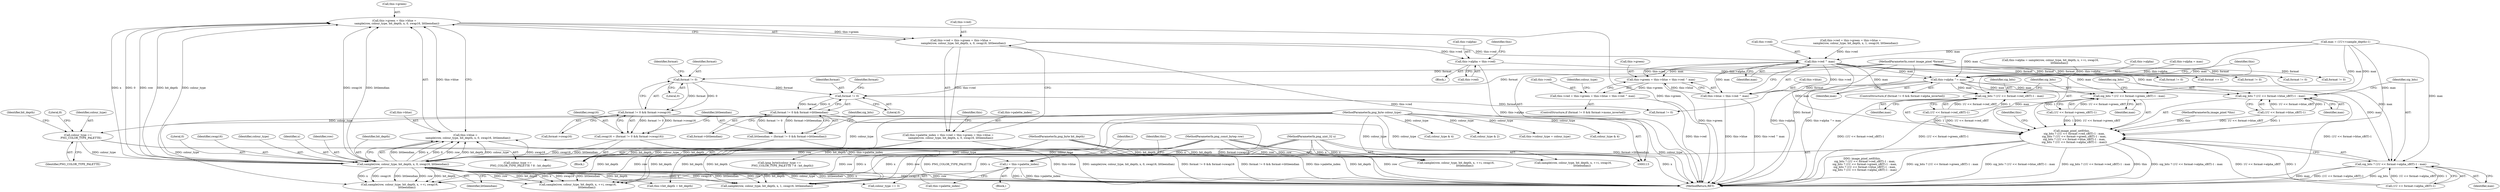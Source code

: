 digraph "0_Android_9d4853418ab2f754c2b63e091c29c5529b8b86ca_51@pointer" {
"1000179" [label="(Call,this->green = this->blue =\n      sample(row, colour_type, bit_depth, x, 0, swap16, littleendian))"];
"1000183" [label="(Call,this->blue =\n      sample(row, colour_type, bit_depth, x, 0, swap16, littleendian))"];
"1000187" [label="(Call,sample(row, colour_type, bit_depth, x, 0, swap16, littleendian))"];
"1000115" [label="(MethodParameterIn,png_const_bytep row)"];
"1000128" [label="(Call,colour_type ==\n       PNG_COLOR_TYPE_PALETTE)"];
"1000116" [label="(MethodParameterIn,png_byte colour_type)"];
"1000117" [label="(MethodParameterIn,png_byte bit_depth)"];
"1000118" [label="(MethodParameterIn,png_uint_32 x)"];
"1000142" [label="(Call,swap16 = (format != 0 && format->swap16))"];
"1000144" [label="(Call,format != 0 && format->swap16)"];
"1000145" [label="(Call,format != 0)"];
"1000120" [label="(MethodParameterIn,const image_pixel *format)"];
"1000152" [label="(Call,littleendian = (format != 0 && format->littleendian))"];
"1000154" [label="(Call,format != 0 && format->littleendian)"];
"1000155" [label="(Call,format != 0)"];
"1000175" [label="(Call,this->red = this->green = this->blue =\n      sample(row, colour_type, bit_depth, x, 0, swap16, littleendian))"];
"1000171" [label="(Call,this->palette_index = this->red = this->green = this->blue =\n      sample(row, colour_type, bit_depth, x, 0, swap16, littleendian))"];
"1000228" [label="(Call,i = this->palette_index)"];
"1000290" [label="(Call,this->alpha = this->red)"];
"1000440" [label="(Call,this->alpha ^= max)"];
"1000445" [label="(Call,image_pixel_setf(this,\n      sig_bits ? (1U << format->red_sBIT)-1 : max,\n      sig_bits ? (1U << format->green_sBIT)-1 : max,\n      sig_bits ? (1U << format->blue_sBIT)-1 : max,\n      sig_bits ? (1U << format->alpha_sBIT)-1 : max))"];
"1000447" [label="(Call,sig_bits ? (1U << format->red_sBIT)-1 : max)"];
"1000457" [label="(Call,sig_bits ? (1U << format->green_sBIT)-1 : max)"];
"1000467" [label="(Call,sig_bits ? (1U << format->blue_sBIT)-1 : max)"];
"1000477" [label="(Call,sig_bits ? (1U << format->alpha_sBIT)-1 : max)"];
"1000398" [label="(Call,this->red ^ max)"];
"1000390" [label="(Call,this->green = this->blue = this->red ^ max)"];
"1000386" [label="(Call,this->red = this->green = this->blue = this->red ^ max)"];
"1000394" [label="(Call,this->blue = this->red ^ max)"];
"1000175" [label="(Call,this->red = this->green = this->blue =\n      sample(row, colour_type, bit_depth, x, 0, swap16, littleendian))"];
"1000354" [label="(Call,sample(row, colour_type, bit_depth, x, ++i, swap16,\n                     littleendian))"];
"1000195" [label="(Call,this->alpha = max)"];
"1000228" [label="(Call,i = this->palette_index)"];
"1000180" [label="(Call,this->green)"];
"1000449" [label="(Call,(1U << format->red_sBIT)-1)"];
"1000142" [label="(Call,swap16 = (format != 0 && format->swap16))"];
"1000468" [label="(Identifier,sig_bits)"];
"1000153" [label="(Identifier,littleendian)"];
"1000235" [label="(Identifier,this)"];
"1000155" [label="(Call,format != 0)"];
"1000386" [label="(Call,this->red = this->green = this->blue = this->red ^ max)"];
"1000456" [label="(Identifier,max)"];
"1000447" [label="(Call,sig_bits ? (1U << format->red_sBIT)-1 : max)"];
"1000478" [label="(Identifier,sig_bits)"];
"1000192" [label="(Literal,0)"];
"1000458" [label="(Identifier,sig_bits)"];
"1000378" [label="(ControlStructure,if (format != 0 && format->mono_inverted))"];
"1000394" [label="(Call,this->blue = this->red ^ max)"];
"1000145" [label="(Call,format != 0)"];
"1000486" [label="(Identifier,max)"];
"1000193" [label="(Identifier,swap16)"];
"1000189" [label="(Identifier,colour_type)"];
"1000368" [label="(Call,sample(row, colour_type, bit_depth, x, ++i, swap16,\n                     littleendian))"];
"1000114" [label="(MethodParameterIn,image_pixel *this)"];
"1000121" [label="(Block,)"];
"1000477" [label="(Call,sig_bits ? (1U << format->alpha_sBIT)-1 : max)"];
"1000194" [label="(Identifier,littleendian)"];
"1000226" [label="(Block,)"];
"1000391" [label="(Call,this->green)"];
"1000344" [label="(Call,format != 0)"];
"1000445" [label="(Call,image_pixel_setf(this,\n      sig_bits ? (1U << format->red_sBIT)-1 : max,\n      sig_bits ? (1U << format->green_sBIT)-1 : max,\n      sig_bits ? (1U << format->blue_sBIT)-1 : max,\n      sig_bits ? (1U << format->alpha_sBIT)-1 : max))"];
"1000183" [label="(Call,this->blue =\n      sample(row, colour_type, bit_depth, x, 0, swap16, littleendian))"];
"1000156" [label="(Identifier,format)"];
"1000163" [label="(Identifier,sig_bits)"];
"1000118" [label="(MethodParameterIn,png_uint_32 x)"];
"1000405" [label="(Call,colour_type & 4)"];
"1000325" [label="(Call,colour_type & 2)"];
"1000129" [label="(Identifier,colour_type)"];
"1000176" [label="(Call,this->red)"];
"1000147" [label="(Literal,0)"];
"1000469" [label="(Call,(1U << format->blue_sBIT)-1)"];
"1000229" [label="(Identifier,i)"];
"1000134" [label="(Call,max = (1U<<sample_depth)-1)"];
"1000542" [label="(MethodReturn,RET)"];
"1000128" [label="(Call,colour_type ==\n       PNG_COLOR_TYPE_PALETTE)"];
"1000152" [label="(Call,littleendian = (format != 0 && format->littleendian))"];
"1000489" [label="(Identifier,this)"];
"1000132" [label="(Identifier,bit_depth)"];
"1000158" [label="(Call,format->littleendian)"];
"1000116" [label="(MethodParameterIn,png_byte colour_type)"];
"1000191" [label="(Identifier,x)"];
"1000171" [label="(Call,this->palette_index = this->red = this->green = this->blue =\n      sample(row, colour_type, bit_depth, x, 0, swap16, littleendian))"];
"1000188" [label="(Identifier,row)"];
"1000143" [label="(Identifier,swap16)"];
"1000432" [label="(ControlStructure,if (format != 0 && format->alpha_inverted))"];
"1000459" [label="(Call,(1U << format->green_sBIT)-1)"];
"1000154" [label="(Call,format != 0 && format->littleendian)"];
"1000117" [label="(MethodParameterIn,png_byte bit_depth)"];
"1000283" [label="(Call,format != 0)"];
"1000457" [label="(Call,sig_bits ? (1U << format->green_sBIT)-1 : max)"];
"1000412" [label="(Call,format == 0)"];
"1000387" [label="(Call,this->red)"];
"1000466" [label="(Identifier,max)"];
"1000395" [label="(Call,this->blue)"];
"1000165" [label="(Call,format != 0)"];
"1000197" [label="(Identifier,this)"];
"1000149" [label="(Identifier,format)"];
"1000492" [label="(Call,this->bit_depth = bit_depth)"];
"1000187" [label="(Call,sample(row, colour_type, bit_depth, x, 0, swap16, littleendian))"];
"1000479" [label="(Call,(1U << format->alpha_sBIT)-1)"];
"1000333" [label="(Call,sample(row, colour_type, bit_depth, x, ++i, swap16,\n                 littleendian))"];
"1000127" [label="(Call,colour_type ==\n       PNG_COLOR_TYPE_PALETTE ? 8 : bit_depth)"];
"1000148" [label="(Call,format->swap16)"];
"1000390" [label="(Call,this->green = this->blue = this->red ^ max)"];
"1000289" [label="(Block,)"];
"1000487" [label="(Call,this->colour_type = colour_type)"];
"1000146" [label="(Identifier,format)"];
"1000380" [label="(Call,format != 0)"];
"1000476" [label="(Identifier,max)"];
"1000299" [label="(Identifier,this)"];
"1000291" [label="(Call,this->alpha)"];
"1000190" [label="(Identifier,bit_depth)"];
"1000399" [label="(Call,this->red)"];
"1000446" [label="(Identifier,this)"];
"1000144" [label="(Call,format != 0 && format->swap16)"];
"1000157" [label="(Literal,0)"];
"1000294" [label="(Call,this->red)"];
"1000115" [label="(MethodParameterIn,png_const_bytep row)"];
"1000301" [label="(Call,this->red = this->green = this->blue =\n            sample(row, colour_type, bit_depth, x, 1, swap16, littleendian))"];
"1000440" [label="(Call,this->alpha ^= max)"];
"1000467" [label="(Call,sig_bits ? (1U << format->blue_sBIT)-1 : max)"];
"1000406" [label="(Identifier,colour_type)"];
"1000131" [label="(Literal,8)"];
"1000290" [label="(Call,this->alpha = this->red)"];
"1000230" [label="(Call,this->palette_index)"];
"1000313" [label="(Call,sample(row, colour_type, bit_depth, x, 1, swap16, littleendian))"];
"1000184" [label="(Call,this->blue)"];
"1000448" [label="(Identifier,sig_bits)"];
"1000423" [label="(Call,sample(row, colour_type, bit_depth, x, ++i, swap16,\n                     littleendian))"];
"1000398" [label="(Call,this->red ^ max)"];
"1000125" [label="(Call,(png_byte)(colour_type ==\n       PNG_COLOR_TYPE_PALETTE ? 8 : bit_depth))"];
"1000120" [label="(MethodParameterIn,const image_pixel *format)"];
"1000419" [label="(Call,this->alpha = sample(row, colour_type, bit_depth, x, ++i, swap16,\n                     littleendian))"];
"1000444" [label="(Identifier,max)"];
"1000278" [label="(Call,colour_type & 4)"];
"1000130" [label="(Identifier,PNG_COLOR_TYPE_PALETTE)"];
"1000159" [label="(Identifier,format)"];
"1000434" [label="(Call,format != 0)"];
"1000402" [label="(Identifier,max)"];
"1000218" [label="(Call,colour_type == 3)"];
"1000179" [label="(Call,this->green = this->blue =\n      sample(row, colour_type, bit_depth, x, 0, swap16, littleendian))"];
"1000172" [label="(Call,this->palette_index)"];
"1000441" [label="(Call,this->alpha)"];
"1000179" -> "1000175"  [label="AST: "];
"1000179" -> "1000183"  [label="CFG: "];
"1000180" -> "1000179"  [label="AST: "];
"1000183" -> "1000179"  [label="AST: "];
"1000175" -> "1000179"  [label="CFG: "];
"1000179" -> "1000542"  [label="DDG: this->green"];
"1000179" -> "1000175"  [label="DDG: this->green"];
"1000183" -> "1000179"  [label="DDG: this->blue"];
"1000187" -> "1000179"  [label="DDG: littleendian"];
"1000187" -> "1000179"  [label="DDG: x"];
"1000187" -> "1000179"  [label="DDG: 0"];
"1000187" -> "1000179"  [label="DDG: row"];
"1000187" -> "1000179"  [label="DDG: bit_depth"];
"1000187" -> "1000179"  [label="DDG: colour_type"];
"1000187" -> "1000179"  [label="DDG: swap16"];
"1000183" -> "1000187"  [label="CFG: "];
"1000184" -> "1000183"  [label="AST: "];
"1000187" -> "1000183"  [label="AST: "];
"1000183" -> "1000542"  [label="DDG: sample(row, colour_type, bit_depth, x, 0, swap16, littleendian)"];
"1000183" -> "1000542"  [label="DDG: this->blue"];
"1000187" -> "1000183"  [label="DDG: littleendian"];
"1000187" -> "1000183"  [label="DDG: x"];
"1000187" -> "1000183"  [label="DDG: 0"];
"1000187" -> "1000183"  [label="DDG: row"];
"1000187" -> "1000183"  [label="DDG: bit_depth"];
"1000187" -> "1000183"  [label="DDG: colour_type"];
"1000187" -> "1000183"  [label="DDG: swap16"];
"1000187" -> "1000194"  [label="CFG: "];
"1000188" -> "1000187"  [label="AST: "];
"1000189" -> "1000187"  [label="AST: "];
"1000190" -> "1000187"  [label="AST: "];
"1000191" -> "1000187"  [label="AST: "];
"1000192" -> "1000187"  [label="AST: "];
"1000193" -> "1000187"  [label="AST: "];
"1000194" -> "1000187"  [label="AST: "];
"1000187" -> "1000542"  [label="DDG: row"];
"1000187" -> "1000542"  [label="DDG: littleendian"];
"1000187" -> "1000542"  [label="DDG: x"];
"1000187" -> "1000542"  [label="DDG: swap16"];
"1000115" -> "1000187"  [label="DDG: row"];
"1000128" -> "1000187"  [label="DDG: colour_type"];
"1000116" -> "1000187"  [label="DDG: colour_type"];
"1000117" -> "1000187"  [label="DDG: bit_depth"];
"1000118" -> "1000187"  [label="DDG: x"];
"1000142" -> "1000187"  [label="DDG: swap16"];
"1000152" -> "1000187"  [label="DDG: littleendian"];
"1000187" -> "1000218"  [label="DDG: colour_type"];
"1000187" -> "1000313"  [label="DDG: row"];
"1000187" -> "1000313"  [label="DDG: bit_depth"];
"1000187" -> "1000313"  [label="DDG: x"];
"1000187" -> "1000313"  [label="DDG: swap16"];
"1000187" -> "1000313"  [label="DDG: littleendian"];
"1000187" -> "1000333"  [label="DDG: row"];
"1000187" -> "1000333"  [label="DDG: bit_depth"];
"1000187" -> "1000333"  [label="DDG: x"];
"1000187" -> "1000333"  [label="DDG: swap16"];
"1000187" -> "1000333"  [label="DDG: littleendian"];
"1000187" -> "1000423"  [label="DDG: row"];
"1000187" -> "1000423"  [label="DDG: bit_depth"];
"1000187" -> "1000423"  [label="DDG: x"];
"1000187" -> "1000423"  [label="DDG: swap16"];
"1000187" -> "1000423"  [label="DDG: littleendian"];
"1000187" -> "1000492"  [label="DDG: bit_depth"];
"1000115" -> "1000113"  [label="AST: "];
"1000115" -> "1000542"  [label="DDG: row"];
"1000115" -> "1000313"  [label="DDG: row"];
"1000115" -> "1000333"  [label="DDG: row"];
"1000115" -> "1000354"  [label="DDG: row"];
"1000115" -> "1000368"  [label="DDG: row"];
"1000115" -> "1000423"  [label="DDG: row"];
"1000128" -> "1000127"  [label="AST: "];
"1000128" -> "1000130"  [label="CFG: "];
"1000129" -> "1000128"  [label="AST: "];
"1000130" -> "1000128"  [label="AST: "];
"1000131" -> "1000128"  [label="CFG: "];
"1000132" -> "1000128"  [label="CFG: "];
"1000128" -> "1000542"  [label="DDG: PNG_COLOR_TYPE_PALETTE"];
"1000116" -> "1000128"  [label="DDG: colour_type"];
"1000116" -> "1000113"  [label="AST: "];
"1000116" -> "1000542"  [label="DDG: colour_type"];
"1000116" -> "1000218"  [label="DDG: colour_type"];
"1000116" -> "1000278"  [label="DDG: colour_type"];
"1000116" -> "1000313"  [label="DDG: colour_type"];
"1000116" -> "1000325"  [label="DDG: colour_type"];
"1000116" -> "1000333"  [label="DDG: colour_type"];
"1000116" -> "1000354"  [label="DDG: colour_type"];
"1000116" -> "1000368"  [label="DDG: colour_type"];
"1000116" -> "1000405"  [label="DDG: colour_type"];
"1000116" -> "1000423"  [label="DDG: colour_type"];
"1000116" -> "1000487"  [label="DDG: colour_type"];
"1000117" -> "1000113"  [label="AST: "];
"1000117" -> "1000542"  [label="DDG: bit_depth"];
"1000117" -> "1000125"  [label="DDG: bit_depth"];
"1000117" -> "1000127"  [label="DDG: bit_depth"];
"1000117" -> "1000313"  [label="DDG: bit_depth"];
"1000117" -> "1000333"  [label="DDG: bit_depth"];
"1000117" -> "1000354"  [label="DDG: bit_depth"];
"1000117" -> "1000368"  [label="DDG: bit_depth"];
"1000117" -> "1000423"  [label="DDG: bit_depth"];
"1000117" -> "1000492"  [label="DDG: bit_depth"];
"1000118" -> "1000113"  [label="AST: "];
"1000118" -> "1000542"  [label="DDG: x"];
"1000118" -> "1000313"  [label="DDG: x"];
"1000118" -> "1000333"  [label="DDG: x"];
"1000118" -> "1000354"  [label="DDG: x"];
"1000118" -> "1000368"  [label="DDG: x"];
"1000118" -> "1000423"  [label="DDG: x"];
"1000142" -> "1000121"  [label="AST: "];
"1000142" -> "1000144"  [label="CFG: "];
"1000143" -> "1000142"  [label="AST: "];
"1000144" -> "1000142"  [label="AST: "];
"1000153" -> "1000142"  [label="CFG: "];
"1000142" -> "1000542"  [label="DDG: format != 0 && format->swap16"];
"1000144" -> "1000142"  [label="DDG: format != 0"];
"1000144" -> "1000142"  [label="DDG: format->swap16"];
"1000144" -> "1000145"  [label="CFG: "];
"1000144" -> "1000148"  [label="CFG: "];
"1000145" -> "1000144"  [label="AST: "];
"1000148" -> "1000144"  [label="AST: "];
"1000144" -> "1000542"  [label="DDG: format->swap16"];
"1000145" -> "1000144"  [label="DDG: format"];
"1000145" -> "1000144"  [label="DDG: 0"];
"1000145" -> "1000147"  [label="CFG: "];
"1000146" -> "1000145"  [label="AST: "];
"1000147" -> "1000145"  [label="AST: "];
"1000149" -> "1000145"  [label="CFG: "];
"1000120" -> "1000145"  [label="DDG: format"];
"1000145" -> "1000155"  [label="DDG: format"];
"1000120" -> "1000113"  [label="AST: "];
"1000120" -> "1000542"  [label="DDG: format"];
"1000120" -> "1000155"  [label="DDG: format"];
"1000120" -> "1000165"  [label="DDG: format"];
"1000120" -> "1000283"  [label="DDG: format"];
"1000120" -> "1000344"  [label="DDG: format"];
"1000120" -> "1000380"  [label="DDG: format"];
"1000120" -> "1000412"  [label="DDG: format"];
"1000120" -> "1000434"  [label="DDG: format"];
"1000152" -> "1000121"  [label="AST: "];
"1000152" -> "1000154"  [label="CFG: "];
"1000153" -> "1000152"  [label="AST: "];
"1000154" -> "1000152"  [label="AST: "];
"1000163" -> "1000152"  [label="CFG: "];
"1000152" -> "1000542"  [label="DDG: format != 0 && format->littleendian"];
"1000154" -> "1000152"  [label="DDG: format != 0"];
"1000154" -> "1000152"  [label="DDG: format->littleendian"];
"1000154" -> "1000155"  [label="CFG: "];
"1000154" -> "1000158"  [label="CFG: "];
"1000155" -> "1000154"  [label="AST: "];
"1000158" -> "1000154"  [label="AST: "];
"1000154" -> "1000542"  [label="DDG: format->littleendian"];
"1000155" -> "1000154"  [label="DDG: format"];
"1000155" -> "1000154"  [label="DDG: 0"];
"1000155" -> "1000157"  [label="CFG: "];
"1000156" -> "1000155"  [label="AST: "];
"1000157" -> "1000155"  [label="AST: "];
"1000159" -> "1000155"  [label="CFG: "];
"1000155" -> "1000165"  [label="DDG: format"];
"1000175" -> "1000171"  [label="AST: "];
"1000176" -> "1000175"  [label="AST: "];
"1000171" -> "1000175"  [label="CFG: "];
"1000175" -> "1000542"  [label="DDG: this->red"];
"1000175" -> "1000171"  [label="DDG: this->red"];
"1000175" -> "1000290"  [label="DDG: this->red"];
"1000175" -> "1000398"  [label="DDG: this->red"];
"1000171" -> "1000121"  [label="AST: "];
"1000172" -> "1000171"  [label="AST: "];
"1000197" -> "1000171"  [label="CFG: "];
"1000171" -> "1000542"  [label="DDG: this->palette_index"];
"1000171" -> "1000228"  [label="DDG: this->palette_index"];
"1000228" -> "1000226"  [label="AST: "];
"1000228" -> "1000230"  [label="CFG: "];
"1000229" -> "1000228"  [label="AST: "];
"1000230" -> "1000228"  [label="AST: "];
"1000235" -> "1000228"  [label="CFG: "];
"1000228" -> "1000542"  [label="DDG: i"];
"1000228" -> "1000542"  [label="DDG: this->palette_index"];
"1000290" -> "1000289"  [label="AST: "];
"1000290" -> "1000294"  [label="CFG: "];
"1000291" -> "1000290"  [label="AST: "];
"1000294" -> "1000290"  [label="AST: "];
"1000299" -> "1000290"  [label="CFG: "];
"1000290" -> "1000542"  [label="DDG: this->alpha"];
"1000290" -> "1000440"  [label="DDG: this->alpha"];
"1000440" -> "1000432"  [label="AST: "];
"1000440" -> "1000444"  [label="CFG: "];
"1000441" -> "1000440"  [label="AST: "];
"1000444" -> "1000440"  [label="AST: "];
"1000446" -> "1000440"  [label="CFG: "];
"1000440" -> "1000542"  [label="DDG: this->alpha ^= max"];
"1000440" -> "1000542"  [label="DDG: this->alpha"];
"1000419" -> "1000440"  [label="DDG: this->alpha"];
"1000195" -> "1000440"  [label="DDG: this->alpha"];
"1000398" -> "1000440"  [label="DDG: max"];
"1000134" -> "1000440"  [label="DDG: max"];
"1000440" -> "1000445"  [label="DDG: max"];
"1000440" -> "1000447"  [label="DDG: max"];
"1000440" -> "1000457"  [label="DDG: max"];
"1000440" -> "1000467"  [label="DDG: max"];
"1000440" -> "1000477"  [label="DDG: max"];
"1000445" -> "1000121"  [label="AST: "];
"1000445" -> "1000477"  [label="CFG: "];
"1000446" -> "1000445"  [label="AST: "];
"1000447" -> "1000445"  [label="AST: "];
"1000457" -> "1000445"  [label="AST: "];
"1000467" -> "1000445"  [label="AST: "];
"1000477" -> "1000445"  [label="AST: "];
"1000489" -> "1000445"  [label="CFG: "];
"1000445" -> "1000542"  [label="DDG: sig_bits ? (1U << format->green_sBIT)-1 : max"];
"1000445" -> "1000542"  [label="DDG: sig_bits ? (1U << format->blue_sBIT)-1 : max"];
"1000445" -> "1000542"  [label="DDG: sig_bits ? (1U << format->red_sBIT)-1 : max"];
"1000445" -> "1000542"  [label="DDG: this"];
"1000445" -> "1000542"  [label="DDG: sig_bits ? (1U << format->alpha_sBIT)-1 : max"];
"1000445" -> "1000542"  [label="DDG: image_pixel_setf(this,\n      sig_bits ? (1U << format->red_sBIT)-1 : max,\n      sig_bits ? (1U << format->green_sBIT)-1 : max,\n      sig_bits ? (1U << format->blue_sBIT)-1 : max,\n      sig_bits ? (1U << format->alpha_sBIT)-1 : max)"];
"1000114" -> "1000445"  [label="DDG: this"];
"1000449" -> "1000445"  [label="DDG: 1U << format->red_sBIT"];
"1000449" -> "1000445"  [label="DDG: 1"];
"1000398" -> "1000445"  [label="DDG: max"];
"1000134" -> "1000445"  [label="DDG: max"];
"1000459" -> "1000445"  [label="DDG: 1U << format->green_sBIT"];
"1000459" -> "1000445"  [label="DDG: 1"];
"1000469" -> "1000445"  [label="DDG: 1U << format->blue_sBIT"];
"1000469" -> "1000445"  [label="DDG: 1"];
"1000479" -> "1000445"  [label="DDG: 1U << format->alpha_sBIT"];
"1000479" -> "1000445"  [label="DDG: 1"];
"1000447" -> "1000449"  [label="CFG: "];
"1000447" -> "1000456"  [label="CFG: "];
"1000448" -> "1000447"  [label="AST: "];
"1000449" -> "1000447"  [label="AST: "];
"1000456" -> "1000447"  [label="AST: "];
"1000458" -> "1000447"  [label="CFG: "];
"1000447" -> "1000542"  [label="DDG: (1U << format->red_sBIT)-1"];
"1000449" -> "1000447"  [label="DDG: 1U << format->red_sBIT"];
"1000449" -> "1000447"  [label="DDG: 1"];
"1000398" -> "1000447"  [label="DDG: max"];
"1000134" -> "1000447"  [label="DDG: max"];
"1000457" -> "1000459"  [label="CFG: "];
"1000457" -> "1000466"  [label="CFG: "];
"1000458" -> "1000457"  [label="AST: "];
"1000459" -> "1000457"  [label="AST: "];
"1000466" -> "1000457"  [label="AST: "];
"1000468" -> "1000457"  [label="CFG: "];
"1000457" -> "1000542"  [label="DDG: (1U << format->green_sBIT)-1"];
"1000459" -> "1000457"  [label="DDG: 1U << format->green_sBIT"];
"1000459" -> "1000457"  [label="DDG: 1"];
"1000398" -> "1000457"  [label="DDG: max"];
"1000134" -> "1000457"  [label="DDG: max"];
"1000467" -> "1000469"  [label="CFG: "];
"1000467" -> "1000476"  [label="CFG: "];
"1000468" -> "1000467"  [label="AST: "];
"1000469" -> "1000467"  [label="AST: "];
"1000476" -> "1000467"  [label="AST: "];
"1000478" -> "1000467"  [label="CFG: "];
"1000467" -> "1000542"  [label="DDG: (1U << format->blue_sBIT)-1"];
"1000469" -> "1000467"  [label="DDG: 1U << format->blue_sBIT"];
"1000469" -> "1000467"  [label="DDG: 1"];
"1000398" -> "1000467"  [label="DDG: max"];
"1000134" -> "1000467"  [label="DDG: max"];
"1000477" -> "1000479"  [label="CFG: "];
"1000477" -> "1000486"  [label="CFG: "];
"1000478" -> "1000477"  [label="AST: "];
"1000479" -> "1000477"  [label="AST: "];
"1000486" -> "1000477"  [label="AST: "];
"1000477" -> "1000542"  [label="DDG: max"];
"1000477" -> "1000542"  [label="DDG: (1U << format->alpha_sBIT)-1"];
"1000477" -> "1000542"  [label="DDG: sig_bits"];
"1000479" -> "1000477"  [label="DDG: 1U << format->alpha_sBIT"];
"1000479" -> "1000477"  [label="DDG: 1"];
"1000398" -> "1000477"  [label="DDG: max"];
"1000134" -> "1000477"  [label="DDG: max"];
"1000398" -> "1000394"  [label="AST: "];
"1000398" -> "1000402"  [label="CFG: "];
"1000399" -> "1000398"  [label="AST: "];
"1000402" -> "1000398"  [label="AST: "];
"1000394" -> "1000398"  [label="CFG: "];
"1000398" -> "1000390"  [label="DDG: this->red"];
"1000398" -> "1000390"  [label="DDG: max"];
"1000398" -> "1000394"  [label="DDG: this->red"];
"1000398" -> "1000394"  [label="DDG: max"];
"1000301" -> "1000398"  [label="DDG: this->red"];
"1000134" -> "1000398"  [label="DDG: max"];
"1000390" -> "1000386"  [label="AST: "];
"1000390" -> "1000394"  [label="CFG: "];
"1000391" -> "1000390"  [label="AST: "];
"1000394" -> "1000390"  [label="AST: "];
"1000386" -> "1000390"  [label="CFG: "];
"1000390" -> "1000542"  [label="DDG: this->green"];
"1000390" -> "1000386"  [label="DDG: this->green"];
"1000394" -> "1000390"  [label="DDG: this->blue"];
"1000386" -> "1000378"  [label="AST: "];
"1000387" -> "1000386"  [label="AST: "];
"1000406" -> "1000386"  [label="CFG: "];
"1000386" -> "1000542"  [label="DDG: this->red"];
"1000395" -> "1000394"  [label="AST: "];
"1000394" -> "1000542"  [label="DDG: this->red ^ max"];
"1000394" -> "1000542"  [label="DDG: this->blue"];
}
